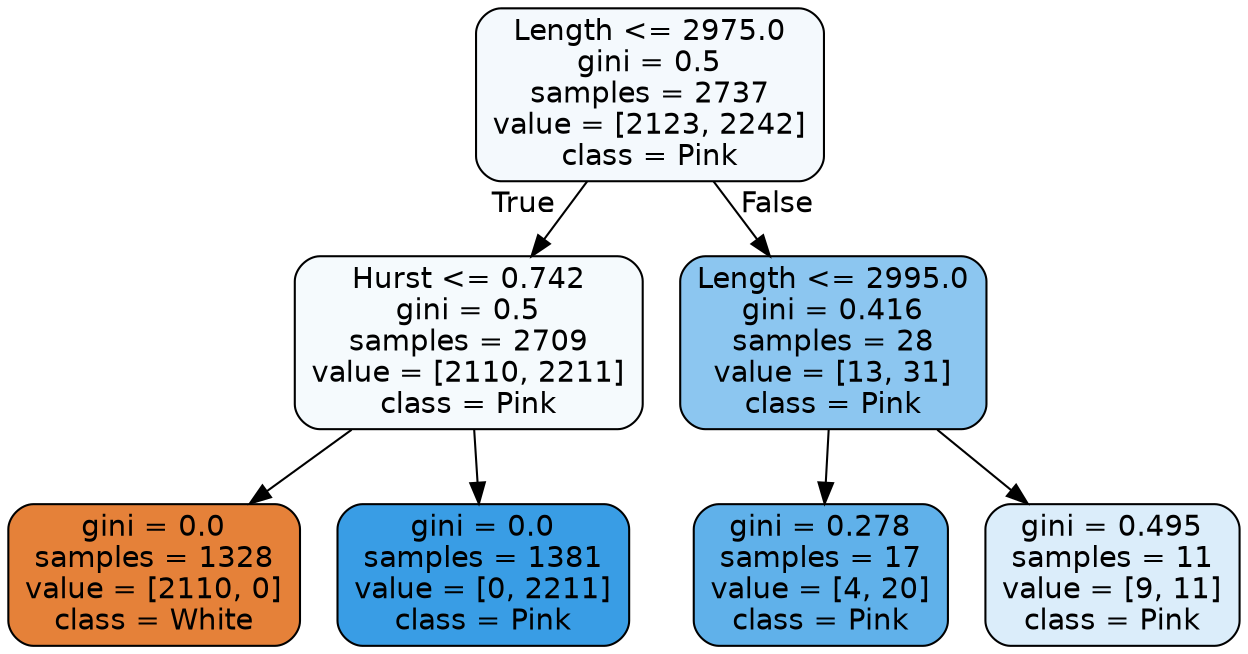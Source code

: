 digraph Tree {
node [shape=box, style="filled, rounded", color="black", fontname=helvetica] ;
edge [fontname=helvetica] ;
0 [label="Length <= 2975.0\ngini = 0.5\nsamples = 2737\nvalue = [2123, 2242]\nclass = Pink", fillcolor="#399de50e"] ;
1 [label="Hurst <= 0.742\ngini = 0.5\nsamples = 2709\nvalue = [2110, 2211]\nclass = Pink", fillcolor="#399de50c"] ;
0 -> 1 [labeldistance=2.5, labelangle=45, headlabel="True"] ;
2 [label="gini = 0.0\nsamples = 1328\nvalue = [2110, 0]\nclass = White", fillcolor="#e58139ff"] ;
1 -> 2 ;
3 [label="gini = 0.0\nsamples = 1381\nvalue = [0, 2211]\nclass = Pink", fillcolor="#399de5ff"] ;
1 -> 3 ;
4 [label="Length <= 2995.0\ngini = 0.416\nsamples = 28\nvalue = [13, 31]\nclass = Pink", fillcolor="#399de594"] ;
0 -> 4 [labeldistance=2.5, labelangle=-45, headlabel="False"] ;
5 [label="gini = 0.278\nsamples = 17\nvalue = [4, 20]\nclass = Pink", fillcolor="#399de5cc"] ;
4 -> 5 ;
6 [label="gini = 0.495\nsamples = 11\nvalue = [9, 11]\nclass = Pink", fillcolor="#399de52e"] ;
4 -> 6 ;
}